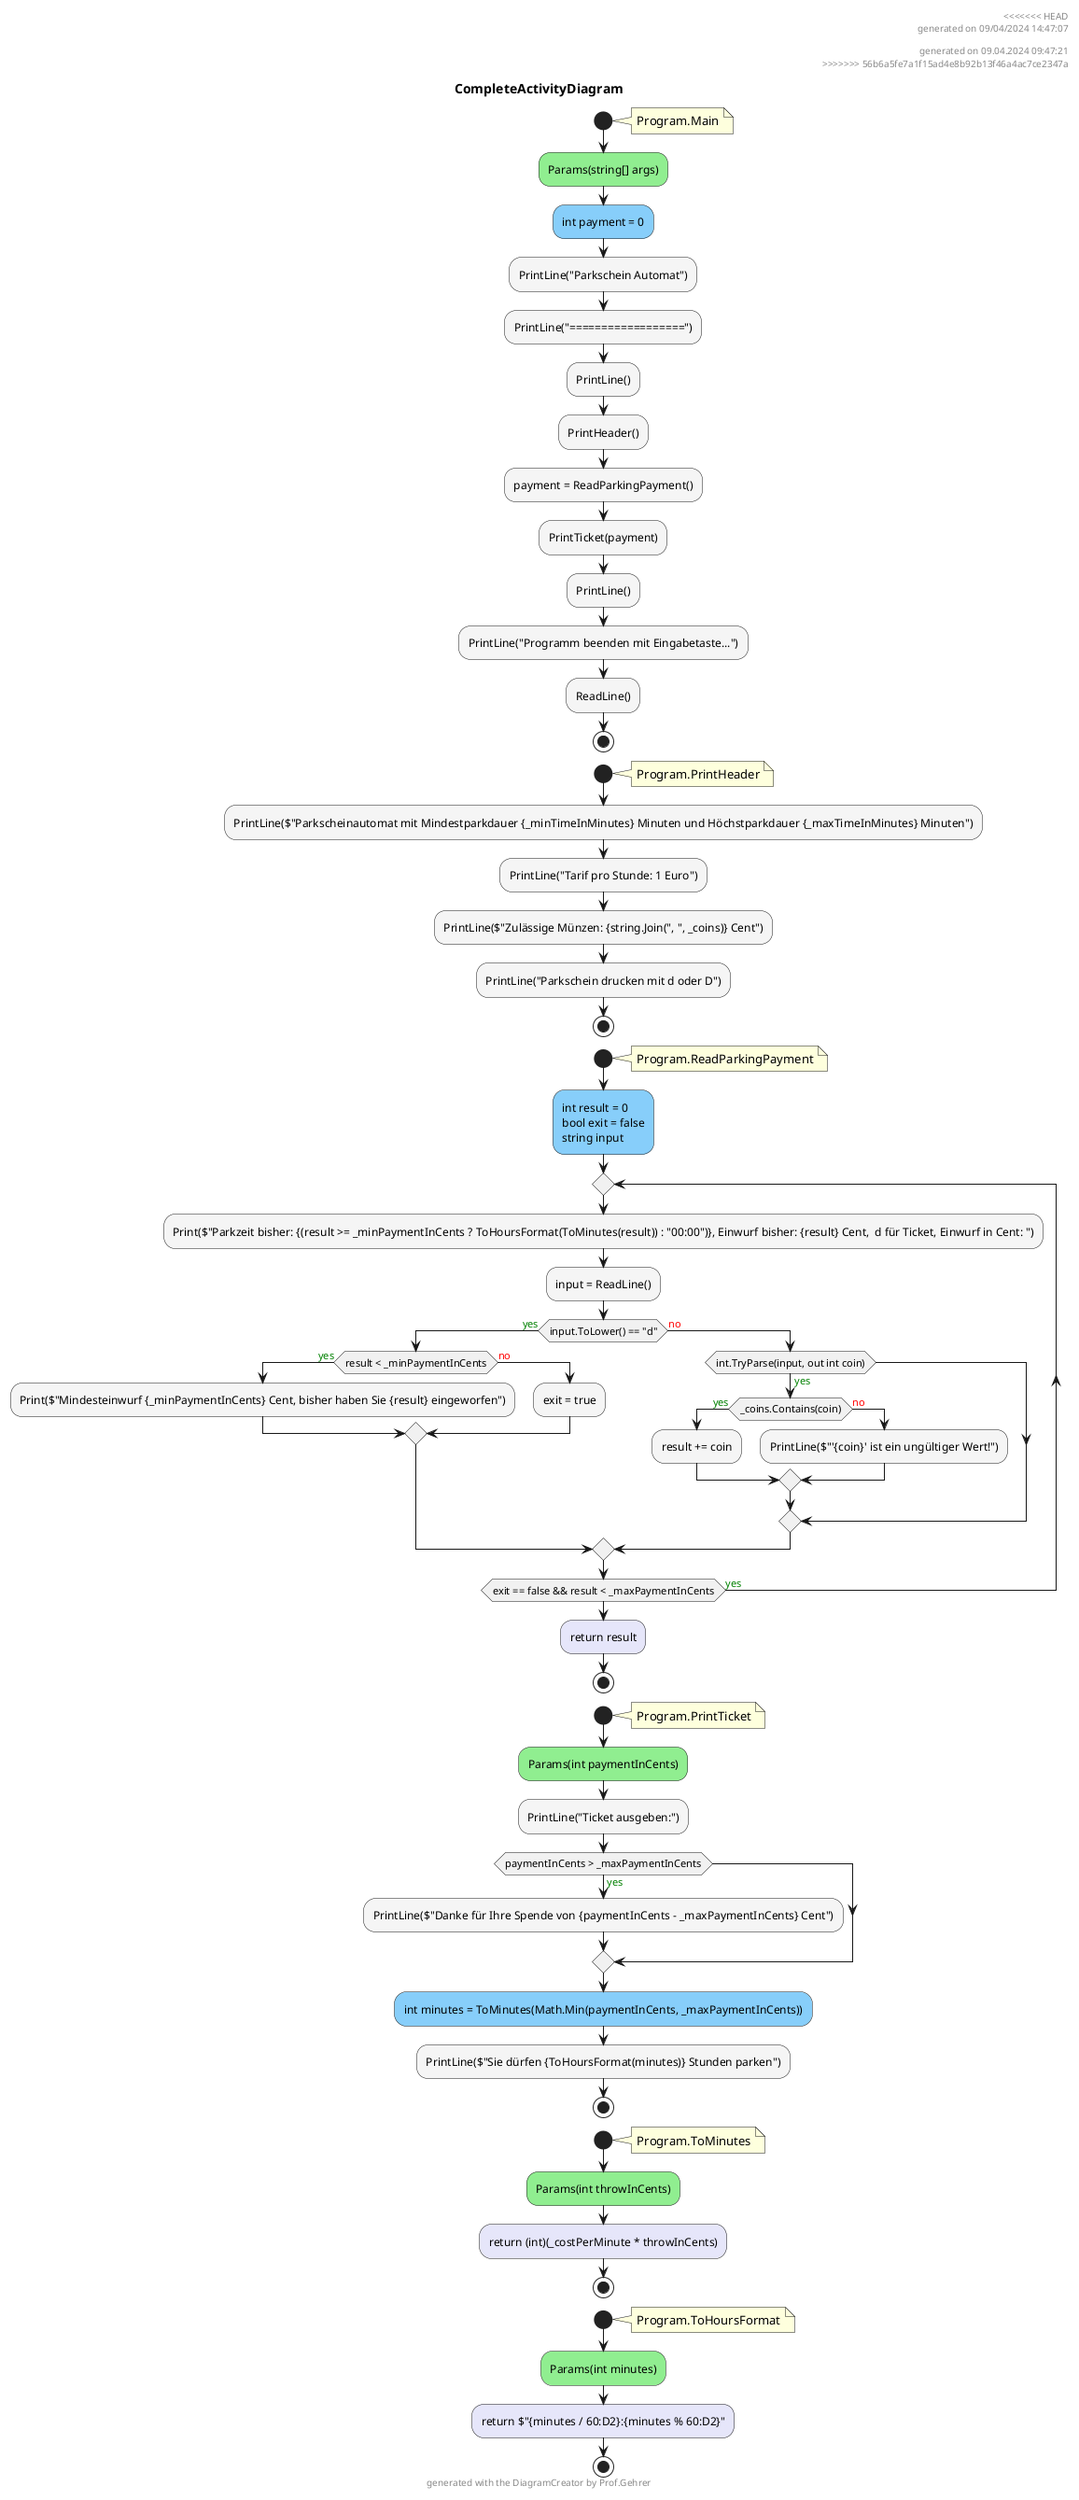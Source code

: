@startuml CompleteActivityDiagram
header
<<<<<<< HEAD
generated on 09/04/2024 14:47:07
=======
generated on 09.04.2024 09:47:21
>>>>>>> 56b6a5fe7a1f15ad4e8b92b13f46a4ac7ce2347a
end header
title CompleteActivityDiagram
start
note right:  Program.Main
#LightGreen:Params(string[] args);
#LightSkyBlue:int payment = 0;
#WhiteSmoke:PrintLine("Parkschein Automat");
#WhiteSmoke:PrintLine("==================");
#WhiteSmoke:PrintLine();
#WhiteSmoke:PrintHeader();
#WhiteSmoke:payment = ReadParkingPayment();
#WhiteSmoke:PrintTicket(payment);
#WhiteSmoke:PrintLine();
#WhiteSmoke:PrintLine("Programm beenden mit Eingabetaste...");
#WhiteSmoke:ReadLine();
stop
start
note right:  Program.PrintHeader
#WhiteSmoke:PrintLine($"Parkscheinautomat mit Mindestparkdauer {_minTimeInMinutes} Minuten und Höchstparkdauer {_maxTimeInMinutes} Minuten");
#WhiteSmoke:PrintLine("Tarif pro Stunde: 1 Euro");
#WhiteSmoke:PrintLine($"Zulässige Münzen: {string.Join(", ", _coins)} Cent");
#WhiteSmoke:PrintLine("Parkschein drucken mit d oder D");
stop
start
note right:  Program.ReadParkingPayment
#LightSkyBlue:int result = 0\nbool exit = false\nstring input;
repeat
        #WhiteSmoke:Print($"Parkzeit bisher: {(result >= _minPaymentInCents ? ToHoursFormat(ToMinutes(result)) : "00:00")}, Einwurf bisher: {result} Cent,  d für Ticket, Einwurf in Cent: ");
        #WhiteSmoke:input = ReadLine();
        if (input.ToLower() == "d") then (<color:green>yes)
                if (result < _minPaymentInCents) then (<color:green>yes)
                        #WhiteSmoke:Print($"Mindesteinwurf {_minPaymentInCents} Cent, bisher haben Sie {result} eingeworfen");
                    else (<color:red>no)
                            #WhiteSmoke:exit = true;
                endif
            else (<color:red>no)
                if (int.TryParse(input, out int coin)) then (<color:green>yes)
                        if (_coins.Contains(coin)) then (<color:green>yes)
                                #WhiteSmoke:result += coin;
                            else (<color:red>no)
                                    #WhiteSmoke:PrintLine($"'{coin}' ist ein ungültiger Wert!");
                        endif
                endif
        endif
repeat while (exit == false && result < _maxPaymentInCents) is (<color:green>yes)
#Lavender:return result;
stop
start
note right:  Program.PrintTicket
#LightGreen:Params(int paymentInCents);
#WhiteSmoke:PrintLine("Ticket ausgeben:");
if (paymentInCents > _maxPaymentInCents) then (<color:green>yes)
        #WhiteSmoke:PrintLine($"Danke für Ihre Spende von {paymentInCents - _maxPaymentInCents} Cent");
endif
#LightSkyBlue:int minutes = ToMinutes(Math.Min(paymentInCents, _maxPaymentInCents));
#WhiteSmoke:PrintLine($"Sie dürfen {ToHoursFormat(minutes)} Stunden parken");
stop
start
note right:  Program.ToMinutes
#LightGreen:Params(int throwInCents);
#Lavender:return (int)(_costPerMinute * throwInCents);
stop
start
note right:  Program.ToHoursFormat
#LightGreen:Params(int minutes);
#Lavender:return $"{minutes / 60:D2}:{minutes % 60:D2}";
stop
footer
generated with the DiagramCreator by Prof.Gehrer
end footer
@enduml
